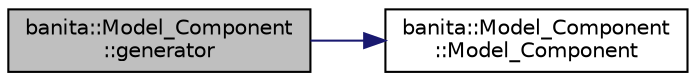 digraph "banita::Model_Component::generator"
{
 // LATEX_PDF_SIZE
  edge [fontname="Helvetica",fontsize="10",labelfontname="Helvetica",labelfontsize="10"];
  node [fontname="Helvetica",fontsize="10",shape=record];
  rankdir="LR";
  Node7 [label="banita::Model_Component\l::generator",height=0.2,width=0.4,color="black", fillcolor="grey75", style="filled", fontcolor="black",tooltip="Model component's generator."];
  Node7 -> Node8 [color="midnightblue",fontsize="10",style="solid",fontname="Helvetica"];
  Node8 [label="banita::Model_Component\l::Model_Component",height=0.2,width=0.4,color="black", fillcolor="white", style="filled",URL="$d1/d27/classbanita_1_1_model___component.html#a2f9baa86605d6d152e69cd73af41cf7b",tooltip="Construct a new Model_Component object and store the entity received."];
}
